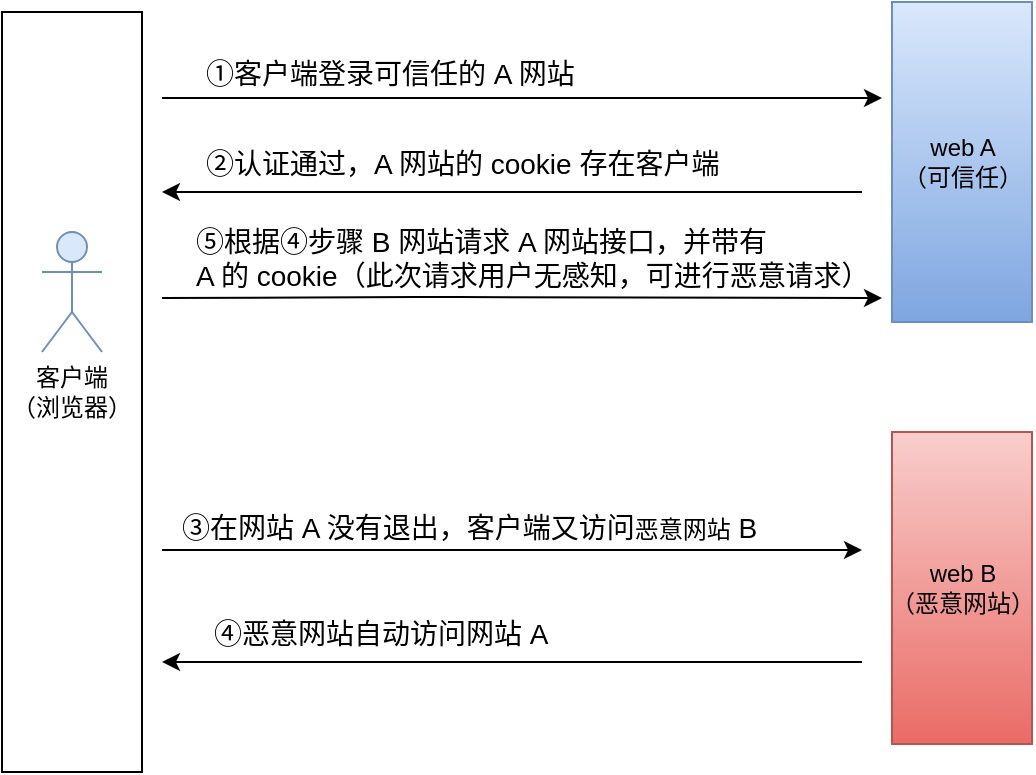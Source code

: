 <mxfile version="11.1.4" type="github"><diagram name="CSRF" id="13e1069c-82ec-6db2-03f1-153e76fe0fe0"><mxGraphModel dx="868" dy="452" grid="1" gridSize="10" guides="1" tooltips="1" connect="1" arrows="1" fold="1" page="1" pageScale="1" pageWidth="1100" pageHeight="850" background="#ffffff" math="0" shadow="0"><root><mxCell id="0"/><mxCell id="1" parent="0"/><mxCell id="lpbaXRqRXIRLN9H3gKxA-10" value="客户端&lt;br&gt;（浏览器）" style="rounded=0;whiteSpace=wrap;html=1;" parent="1" vertex="1"><mxGeometry x="100" y="50" width="70" height="380" as="geometry"/></mxCell><mxCell id="lpbaXRqRXIRLN9H3gKxA-13" value="" style="shape=umlActor;verticalLabelPosition=bottom;labelBackgroundColor=#ffffff;verticalAlign=top;html=1;fillColor=#dae8fc;strokeColor=#6c8ebf;" parent="1" vertex="1"><mxGeometry x="120" y="160" width="30" height="60" as="geometry"/></mxCell><mxCell id="lpbaXRqRXIRLN9H3gKxA-21" value="web A&lt;br&gt;（可信任）" style="html=1;fillColor=#dae8fc;strokeColor=#6c8ebf;gradientColor=#7ea6e0;" parent="1" vertex="1"><mxGeometry x="545" y="45" width="70" height="160" as="geometry"/></mxCell><mxCell id="lpbaXRqRXIRLN9H3gKxA-23" value="" style="endArrow=classic;html=1;" parent="1" edge="1"><mxGeometry width="50" height="50" relative="1" as="geometry"><mxPoint x="180" y="93" as="sourcePoint"/><mxPoint x="540" y="93" as="targetPoint"/><Array as="points"><mxPoint x="320" y="93"/></Array></mxGeometry></mxCell><mxCell id="lpbaXRqRXIRLN9H3gKxA-24" value="web B&lt;br&gt;（恶意网站）" style="html=1;fillColor=#f8cecc;strokeColor=#b85450;gradientColor=#ea6b66;" parent="1" vertex="1"><mxGeometry x="545" y="260" width="70" height="156" as="geometry"/></mxCell><mxCell id="lpbaXRqRXIRLN9H3gKxA-25" value="&lt;font style=&quot;font-size: 14px&quot;&gt;①客户端登录可信任的 A 网站&lt;/font&gt;" style="text;html=1;resizable=0;points=[];autosize=1;align=left;verticalAlign=top;spacingTop=-4;" parent="1" vertex="1"><mxGeometry x="200" y="70" width="200" height="20" as="geometry"/></mxCell><mxCell id="lpbaXRqRXIRLN9H3gKxA-27" value="&lt;span style=&quot;font-size: 14px&quot;&gt;②认证通过，A 网站的 cookie 存在客户端&lt;/span&gt;" style="text;html=1;resizable=0;points=[];autosize=1;align=left;verticalAlign=top;spacingTop=-4;" parent="1" vertex="1"><mxGeometry x="200" y="115" width="270" height="20" as="geometry"/></mxCell><mxCell id="lpbaXRqRXIRLN9H3gKxA-28" value="" style="endArrow=classic;html=1;" parent="1" edge="1"><mxGeometry width="50" height="50" relative="1" as="geometry"><mxPoint x="180" y="319" as="sourcePoint"/><mxPoint x="530" y="319" as="targetPoint"/><Array as="points"><mxPoint x="320" y="319"/></Array></mxGeometry></mxCell><mxCell id="lpbaXRqRXIRLN9H3gKxA-29" value="&lt;font style=&quot;font-size: 14px&quot;&gt;③在网站 A 没有退出，客户端又访问&lt;span style=&quot;font-size: 12px ; text-align: center&quot;&gt;恶意网站&lt;/span&gt;&amp;nbsp;B&lt;/font&gt;" style="text;html=1;resizable=0;points=[];autosize=1;align=left;verticalAlign=top;spacingTop=-4;" parent="1" vertex="1"><mxGeometry x="187.5" y="297" width="300" height="20" as="geometry"/></mxCell><mxCell id="lpbaXRqRXIRLN9H3gKxA-30" value="" style="endArrow=classic;html=1;" parent="1" edge="1"><mxGeometry width="50" height="50" relative="1" as="geometry"><mxPoint x="530" y="140" as="sourcePoint"/><mxPoint x="180" y="140" as="targetPoint"/><Array as="points"><mxPoint x="308" y="140"/></Array></mxGeometry></mxCell><mxCell id="lpbaXRqRXIRLN9H3gKxA-31" value="&lt;span style=&quot;font-size: 14px&quot;&gt;④恶意网站自动访问网站 A&lt;/span&gt;" style="text;html=1;resizable=0;points=[];autosize=1;align=left;verticalAlign=top;spacingTop=-4;" parent="1" vertex="1"><mxGeometry x="203.5" y="350" width="180" height="20" as="geometry"/></mxCell><mxCell id="lpbaXRqRXIRLN9H3gKxA-32" value="" style="endArrow=classic;html=1;" parent="1" edge="1"><mxGeometry width="50" height="50" relative="1" as="geometry"><mxPoint x="530" y="375" as="sourcePoint"/><mxPoint x="180" y="375" as="targetPoint"/><Array as="points"><mxPoint x="311.5" y="375"/></Array></mxGeometry></mxCell><mxCell id="CYdt1Ff6zPJzHhszTUjk-1" value="&lt;span style=&quot;font-size: 14px&quot;&gt;⑤根据④步骤 B 网站请求 A 网站接口，并带有&lt;br&gt;A 的 cookie（此次请求用户无感知，可进行恶意请求）&lt;br&gt;&lt;/span&gt;" style="text;html=1;resizable=0;points=[];autosize=1;align=left;verticalAlign=top;spacingTop=-4;" vertex="1" parent="1"><mxGeometry x="195" y="154" width="350" height="30" as="geometry"/></mxCell><mxCell id="CYdt1Ff6zPJzHhszTUjk-3" value="" style="endArrow=classic;html=1;" edge="1" parent="1"><mxGeometry width="50" height="50" relative="1" as="geometry"><mxPoint x="180" y="193" as="sourcePoint"/><mxPoint x="540" y="193" as="targetPoint"/><Array as="points"><mxPoint x="317.5" y="192.5"/></Array></mxGeometry></mxCell></root></mxGraphModel></diagram></mxfile>